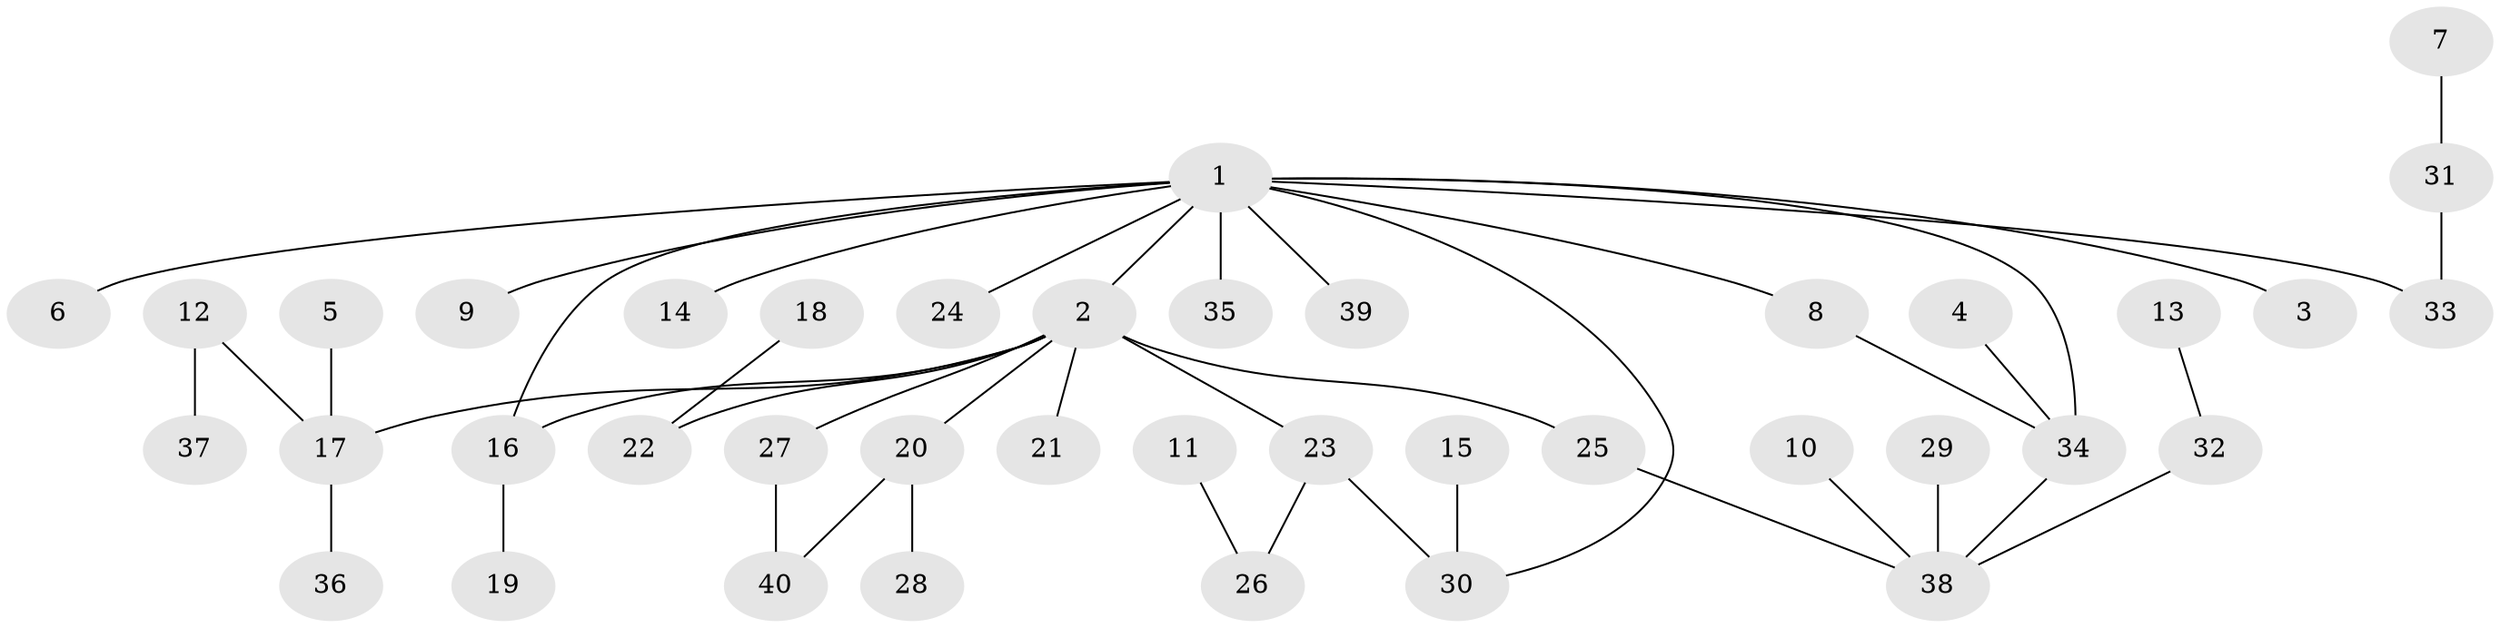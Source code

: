 // original degree distribution, {6: 0.025, 7: 0.0125, 3: 0.1875, 8: 0.0125, 5: 0.0125, 1: 0.5125, 4: 0.075, 2: 0.1625}
// Generated by graph-tools (version 1.1) at 2025/25/03/09/25 03:25:35]
// undirected, 40 vertices, 44 edges
graph export_dot {
graph [start="1"]
  node [color=gray90,style=filled];
  1;
  2;
  3;
  4;
  5;
  6;
  7;
  8;
  9;
  10;
  11;
  12;
  13;
  14;
  15;
  16;
  17;
  18;
  19;
  20;
  21;
  22;
  23;
  24;
  25;
  26;
  27;
  28;
  29;
  30;
  31;
  32;
  33;
  34;
  35;
  36;
  37;
  38;
  39;
  40;
  1 -- 2 [weight=1.0];
  1 -- 3 [weight=1.0];
  1 -- 6 [weight=1.0];
  1 -- 8 [weight=1.0];
  1 -- 9 [weight=1.0];
  1 -- 14 [weight=1.0];
  1 -- 16 [weight=1.0];
  1 -- 24 [weight=1.0];
  1 -- 30 [weight=1.0];
  1 -- 33 [weight=1.0];
  1 -- 34 [weight=1.0];
  1 -- 35 [weight=1.0];
  1 -- 39 [weight=1.0];
  2 -- 16 [weight=1.0];
  2 -- 17 [weight=1.0];
  2 -- 20 [weight=1.0];
  2 -- 21 [weight=1.0];
  2 -- 22 [weight=1.0];
  2 -- 23 [weight=1.0];
  2 -- 25 [weight=1.0];
  2 -- 27 [weight=1.0];
  4 -- 34 [weight=1.0];
  5 -- 17 [weight=1.0];
  7 -- 31 [weight=1.0];
  8 -- 34 [weight=1.0];
  10 -- 38 [weight=1.0];
  11 -- 26 [weight=1.0];
  12 -- 17 [weight=1.0];
  12 -- 37 [weight=1.0];
  13 -- 32 [weight=1.0];
  15 -- 30 [weight=1.0];
  16 -- 19 [weight=1.0];
  17 -- 36 [weight=1.0];
  18 -- 22 [weight=1.0];
  20 -- 28 [weight=1.0];
  20 -- 40 [weight=1.0];
  23 -- 26 [weight=1.0];
  23 -- 30 [weight=1.0];
  25 -- 38 [weight=1.0];
  27 -- 40 [weight=1.0];
  29 -- 38 [weight=1.0];
  31 -- 33 [weight=1.0];
  32 -- 38 [weight=1.0];
  34 -- 38 [weight=1.0];
}
